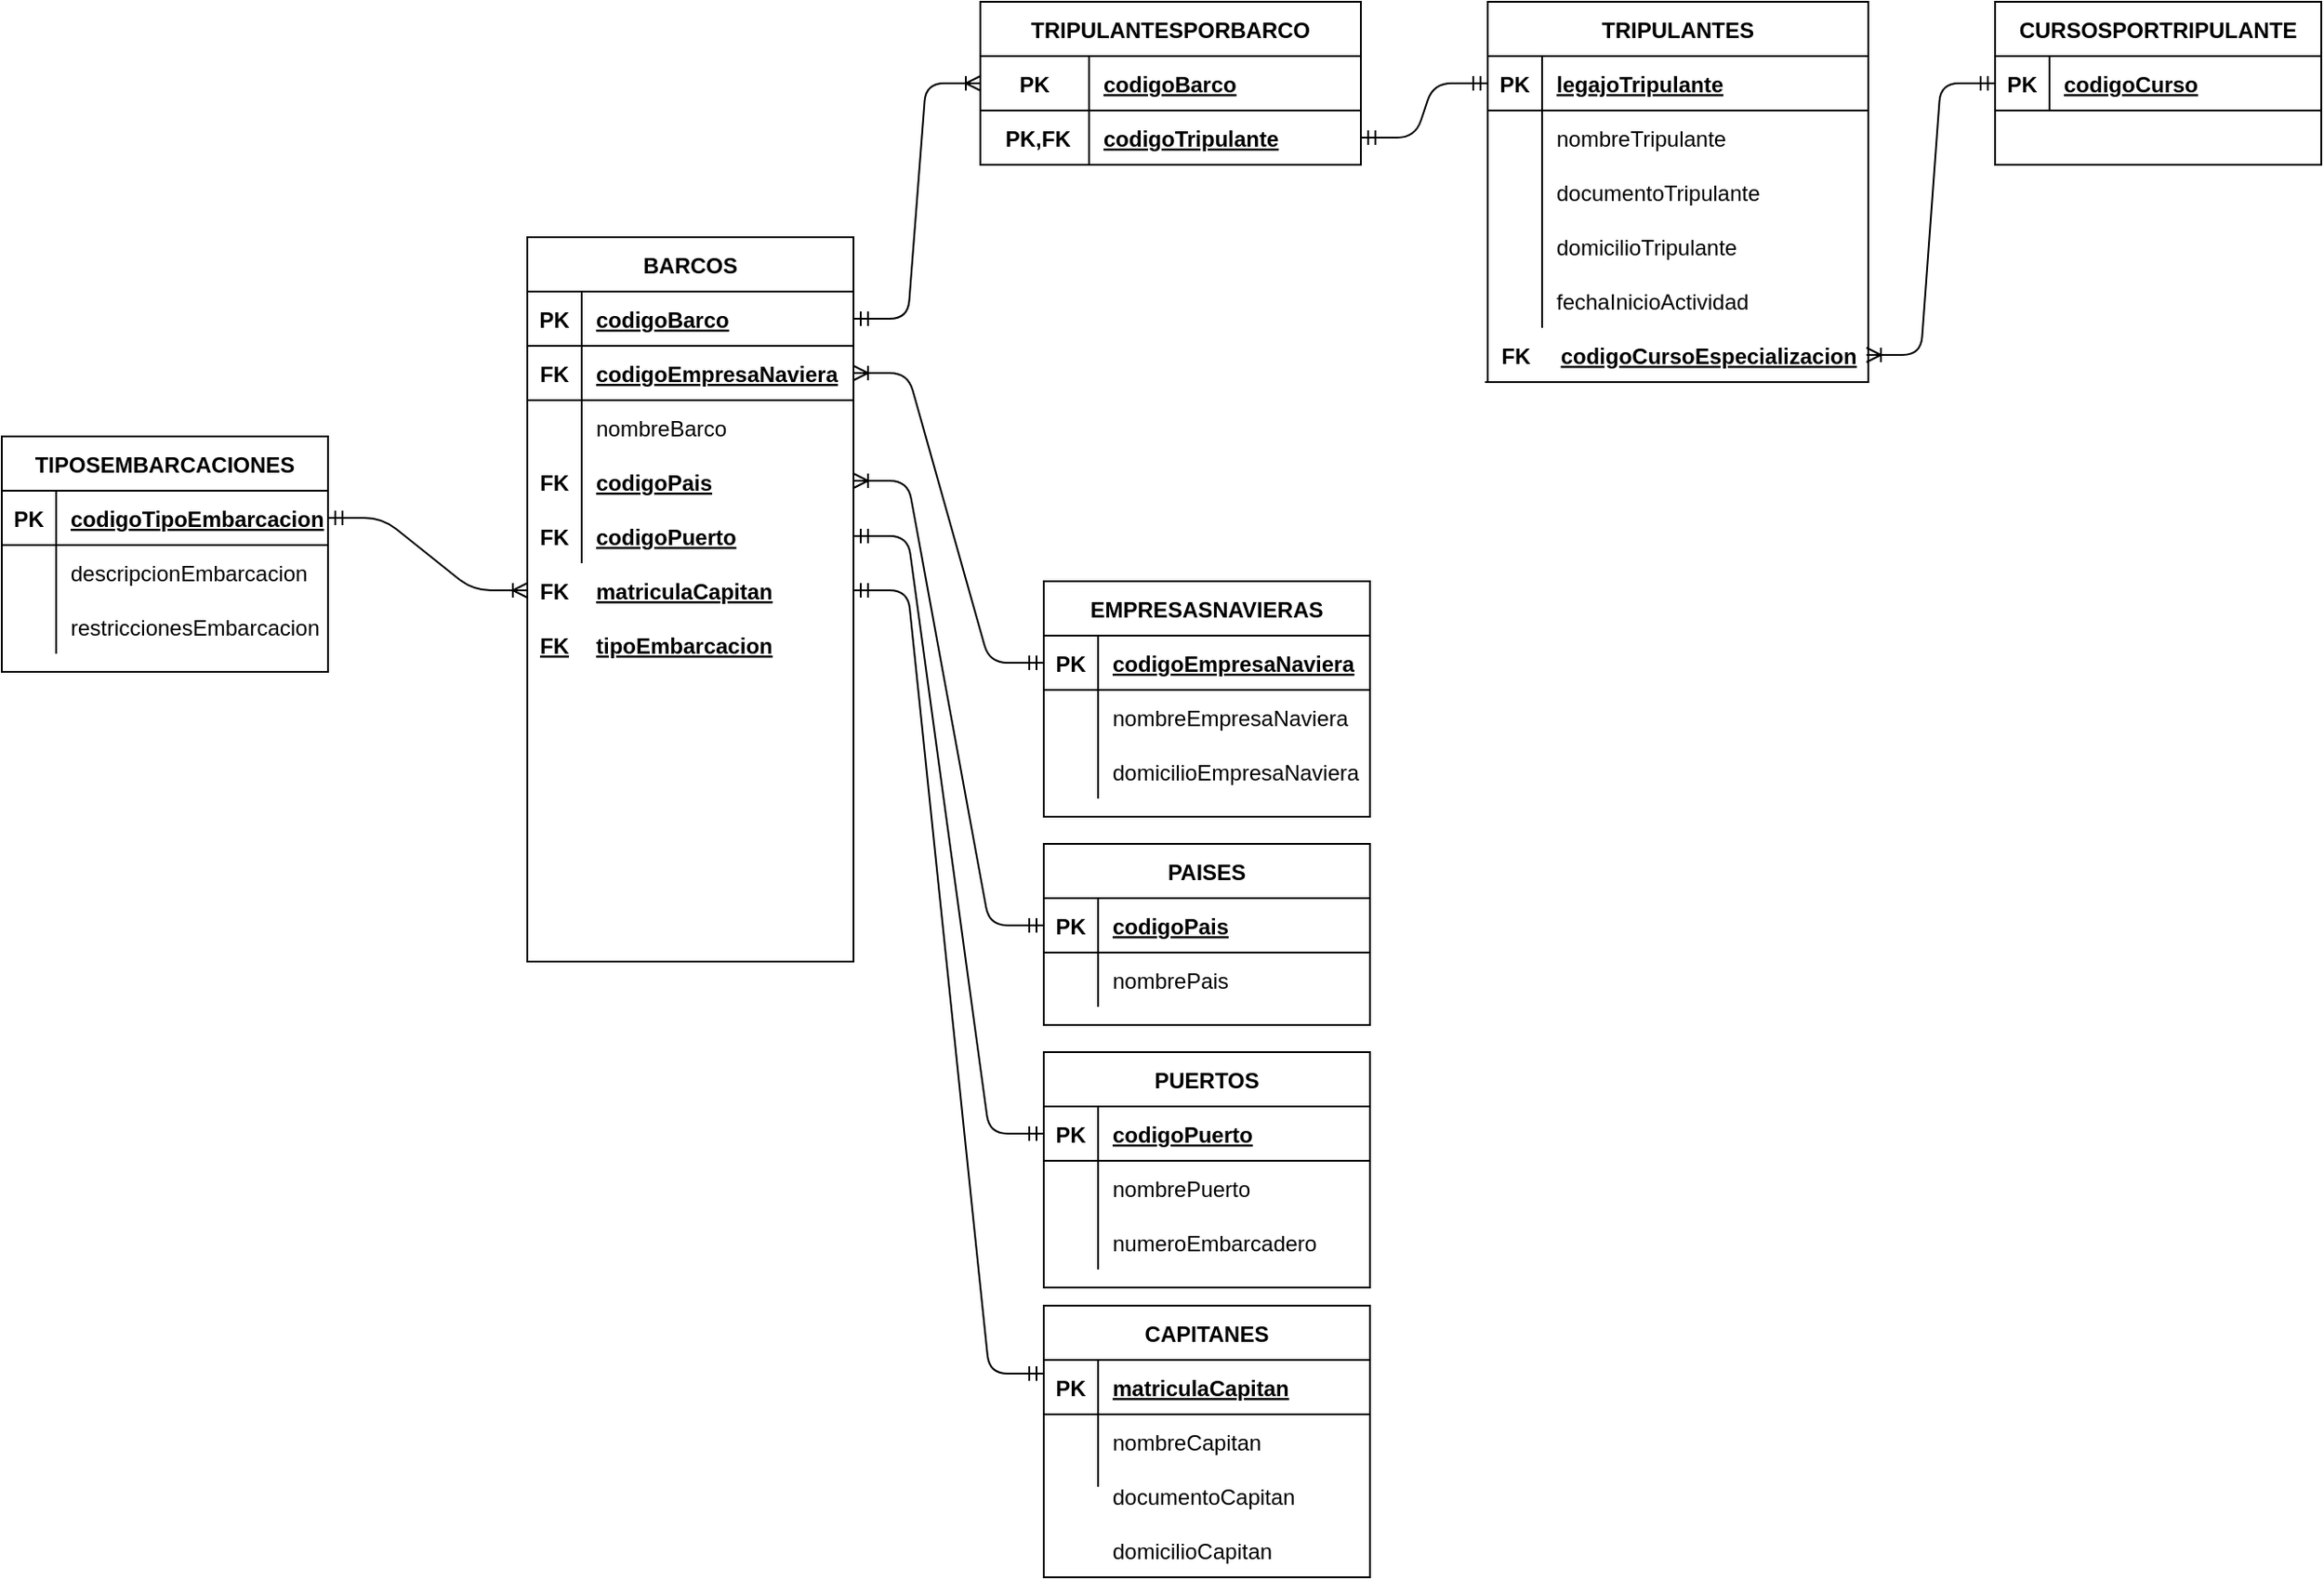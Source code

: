 <mxfile version="14.5.7" type="device"><diagram id="R2lEEEUBdFMjLlhIrx00" name="Page-1"><mxGraphModel dx="2523" dy="1926" grid="1" gridSize="10" guides="1" tooltips="1" connect="1" arrows="1" fold="1" page="1" pageScale="1" pageWidth="850" pageHeight="1100" background="none" math="0" shadow="0" extFonts="Permanent Marker^https://fonts.googleapis.com/css?family=Permanent+Marker"><root><mxCell id="0"/><mxCell id="1" parent="0"/><mxCell id="JEtqqBgF7mBh0JeTRi5p-1" value="BARCOS" style="shape=table;startSize=30;container=1;collapsible=1;childLayout=tableLayout;fixedRows=1;rowLines=0;fontStyle=1;align=center;resizeLast=1;" parent="1" vertex="1"><mxGeometry x="140" y="120" width="180" height="400" as="geometry"/></mxCell><mxCell id="JEtqqBgF7mBh0JeTRi5p-2" value="" style="shape=partialRectangle;collapsible=0;dropTarget=0;pointerEvents=0;fillColor=none;top=0;left=0;bottom=1;right=0;points=[[0,0.5],[1,0.5]];portConstraint=eastwest;" parent="JEtqqBgF7mBh0JeTRi5p-1" vertex="1"><mxGeometry y="30" width="180" height="30" as="geometry"/></mxCell><mxCell id="JEtqqBgF7mBh0JeTRi5p-3" value="PK" style="shape=partialRectangle;connectable=0;fillColor=none;top=0;left=0;bottom=0;right=0;fontStyle=1;overflow=hidden;" parent="JEtqqBgF7mBh0JeTRi5p-2" vertex="1"><mxGeometry width="30" height="30" as="geometry"/></mxCell><mxCell id="JEtqqBgF7mBh0JeTRi5p-4" value="codigoBarco" style="shape=partialRectangle;connectable=0;fillColor=none;top=0;left=0;bottom=0;right=0;align=left;spacingLeft=6;fontStyle=5;overflow=hidden;" parent="JEtqqBgF7mBh0JeTRi5p-2" vertex="1"><mxGeometry x="30" width="150" height="30" as="geometry"/></mxCell><mxCell id="JEtqqBgF7mBh0JeTRi5p-14" value="" style="shape=partialRectangle;collapsible=0;dropTarget=0;pointerEvents=0;fillColor=none;top=0;left=0;bottom=1;right=0;points=[[0,0.5],[1,0.5]];portConstraint=eastwest;" parent="JEtqqBgF7mBh0JeTRi5p-1" vertex="1"><mxGeometry y="60" width="180" height="30" as="geometry"/></mxCell><mxCell id="JEtqqBgF7mBh0JeTRi5p-15" value="FK" style="shape=partialRectangle;connectable=0;fillColor=none;top=0;left=0;bottom=0;right=0;fontStyle=1;overflow=hidden;" parent="JEtqqBgF7mBh0JeTRi5p-14" vertex="1"><mxGeometry width="30" height="30" as="geometry"/></mxCell><mxCell id="JEtqqBgF7mBh0JeTRi5p-16" value="codigoEmpresaNaviera" style="shape=partialRectangle;connectable=0;fillColor=none;top=0;left=0;bottom=0;right=0;align=left;spacingLeft=6;fontStyle=5;overflow=hidden;" parent="JEtqqBgF7mBh0JeTRi5p-14" vertex="1"><mxGeometry x="30" width="150" height="30" as="geometry"/></mxCell><mxCell id="JEtqqBgF7mBh0JeTRi5p-11" value="" style="shape=partialRectangle;collapsible=0;dropTarget=0;pointerEvents=0;fillColor=none;top=0;left=0;bottom=0;right=0;points=[[0,0.5],[1,0.5]];portConstraint=eastwest;" parent="JEtqqBgF7mBh0JeTRi5p-1" vertex="1"><mxGeometry y="90" width="180" height="30" as="geometry"/></mxCell><mxCell id="JEtqqBgF7mBh0JeTRi5p-12" value="" style="shape=partialRectangle;connectable=0;fillColor=none;top=0;left=0;bottom=0;right=0;editable=1;overflow=hidden;" parent="JEtqqBgF7mBh0JeTRi5p-11" vertex="1"><mxGeometry width="30" height="30" as="geometry"/></mxCell><mxCell id="JEtqqBgF7mBh0JeTRi5p-13" value="nombreBarco" style="shape=partialRectangle;connectable=0;fillColor=none;top=0;left=0;bottom=0;right=0;align=left;spacingLeft=6;overflow=hidden;" parent="JEtqqBgF7mBh0JeTRi5p-11" vertex="1"><mxGeometry x="30" width="150" height="30" as="geometry"/></mxCell><mxCell id="JEtqqBgF7mBh0JeTRi5p-5" value="" style="shape=partialRectangle;collapsible=0;dropTarget=0;pointerEvents=0;fillColor=none;top=0;left=0;bottom=0;right=0;points=[[0,0.5],[1,0.5]];portConstraint=eastwest;" parent="JEtqqBgF7mBh0JeTRi5p-1" vertex="1"><mxGeometry y="120" width="180" height="30" as="geometry"/></mxCell><mxCell id="JEtqqBgF7mBh0JeTRi5p-6" value="" style="shape=partialRectangle;connectable=0;fillColor=none;top=0;left=0;bottom=0;right=0;editable=1;overflow=hidden;" parent="JEtqqBgF7mBh0JeTRi5p-5" vertex="1"><mxGeometry width="30" height="30" as="geometry"/></mxCell><mxCell id="JEtqqBgF7mBh0JeTRi5p-7" value="" style="shape=partialRectangle;connectable=0;fillColor=none;top=0;left=0;bottom=0;right=0;align=left;spacingLeft=6;overflow=hidden;" parent="JEtqqBgF7mBh0JeTRi5p-5" vertex="1"><mxGeometry x="30" width="150" height="30" as="geometry"/></mxCell><mxCell id="JEtqqBgF7mBh0JeTRi5p-8" value="" style="shape=partialRectangle;collapsible=0;dropTarget=0;pointerEvents=0;fillColor=none;top=0;left=0;bottom=0;right=0;points=[[0,0.5],[1,0.5]];portConstraint=eastwest;" parent="JEtqqBgF7mBh0JeTRi5p-1" vertex="1"><mxGeometry y="150" width="180" height="30" as="geometry"/></mxCell><mxCell id="JEtqqBgF7mBh0JeTRi5p-9" value="" style="shape=partialRectangle;connectable=0;fillColor=none;top=0;left=0;bottom=0;right=0;editable=1;overflow=hidden;" parent="JEtqqBgF7mBh0JeTRi5p-8" vertex="1"><mxGeometry width="30" height="30" as="geometry"/></mxCell><mxCell id="JEtqqBgF7mBh0JeTRi5p-10" value="" style="shape=partialRectangle;connectable=0;fillColor=none;top=0;left=0;bottom=0;right=0;align=left;spacingLeft=6;overflow=hidden;" parent="JEtqqBgF7mBh0JeTRi5p-8" vertex="1"><mxGeometry x="30" width="150" height="30" as="geometry"/></mxCell><mxCell id="JEtqqBgF7mBh0JeTRi5p-40" value="" style="shape=partialRectangle;collapsible=0;dropTarget=0;pointerEvents=0;fillColor=none;top=0;left=0;bottom=0;right=0;points=[[0,0.5],[1,0.5]];portConstraint=eastwest;" parent="1" vertex="1"><mxGeometry x="140" y="240" width="180" height="30" as="geometry"/></mxCell><mxCell id="JEtqqBgF7mBh0JeTRi5p-41" value="FK" style="shape=partialRectangle;connectable=0;fillColor=none;top=0;left=0;bottom=0;right=0;editable=1;overflow=hidden;fontStyle=1" parent="JEtqqBgF7mBh0JeTRi5p-40" vertex="1"><mxGeometry width="30" height="30" as="geometry"/></mxCell><mxCell id="JEtqqBgF7mBh0JeTRi5p-42" value="codigoPais" style="shape=partialRectangle;connectable=0;fillColor=none;top=0;left=0;bottom=0;right=0;align=left;spacingLeft=6;overflow=hidden;fontStyle=5" parent="JEtqqBgF7mBh0JeTRi5p-40" vertex="1"><mxGeometry x="30" width="150" height="30" as="geometry"/></mxCell><mxCell id="JEtqqBgF7mBh0JeTRi5p-48" value="" style="shape=partialRectangle;collapsible=0;dropTarget=0;pointerEvents=0;fillColor=none;top=0;left=0;bottom=0;right=0;points=[[0,0.5],[1,0.5]];portConstraint=eastwest;fontStyle=1" parent="1" vertex="1"><mxGeometry x="140" y="270" width="180" height="30" as="geometry"/></mxCell><mxCell id="JEtqqBgF7mBh0JeTRi5p-49" value="FK" style="shape=partialRectangle;connectable=0;fillColor=none;top=0;left=0;bottom=0;right=0;editable=1;overflow=hidden;fontStyle=1" parent="JEtqqBgF7mBh0JeTRi5p-48" vertex="1"><mxGeometry width="30" height="30" as="geometry"/></mxCell><mxCell id="JEtqqBgF7mBh0JeTRi5p-50" value="codigoPuerto" style="shape=partialRectangle;connectable=0;fillColor=none;top=0;left=0;bottom=0;right=0;align=left;spacingLeft=6;overflow=hidden;fontStyle=5" parent="JEtqqBgF7mBh0JeTRi5p-48" vertex="1"><mxGeometry x="30" width="150" height="30" as="geometry"/></mxCell><mxCell id="JEtqqBgF7mBh0JeTRi5p-60" value="" style="shape=partialRectangle;collapsible=0;dropTarget=0;pointerEvents=0;fillColor=none;top=0;left=0;bottom=0;right=0;points=[[0,0.5],[1,0.5]];portConstraint=eastwest;" parent="1" vertex="1"><mxGeometry x="140" y="300" width="180" height="30" as="geometry"/></mxCell><mxCell id="JEtqqBgF7mBh0JeTRi5p-61" value="FK" style="shape=partialRectangle;connectable=0;fillColor=none;top=0;left=0;bottom=0;right=0;editable=1;overflow=hidden;fontStyle=1" parent="JEtqqBgF7mBh0JeTRi5p-60" vertex="1"><mxGeometry width="30" height="30" as="geometry"/></mxCell><mxCell id="JEtqqBgF7mBh0JeTRi5p-62" value="matriculaCapitan" style="shape=partialRectangle;connectable=0;fillColor=none;top=0;left=0;bottom=0;right=0;align=left;spacingLeft=6;overflow=hidden;fontStyle=5" parent="JEtqqBgF7mBh0JeTRi5p-60" vertex="1"><mxGeometry x="30" width="150" height="30" as="geometry"/></mxCell><mxCell id="JEtqqBgF7mBh0JeTRi5p-63" value="" style="shape=partialRectangle;collapsible=0;dropTarget=0;pointerEvents=0;fillColor=none;top=0;left=0;bottom=0;right=0;points=[[0,0.5],[1,0.5]];portConstraint=eastwest;" parent="1" vertex="1"><mxGeometry x="425" y="770" width="180" height="30" as="geometry"/></mxCell><mxCell id="JEtqqBgF7mBh0JeTRi5p-64" value="" style="shape=partialRectangle;connectable=0;fillColor=none;top=0;left=0;bottom=0;right=0;editable=1;overflow=hidden;" parent="JEtqqBgF7mBh0JeTRi5p-63" vertex="1"><mxGeometry width="30" height="30" as="geometry"/></mxCell><mxCell id="JEtqqBgF7mBh0JeTRi5p-65" value="nombreCapitan" style="shape=partialRectangle;connectable=0;fillColor=none;top=0;left=0;bottom=0;right=0;align=left;spacingLeft=6;overflow=hidden;" parent="JEtqqBgF7mBh0JeTRi5p-63" vertex="1"><mxGeometry x="30" width="150" height="30" as="geometry"/></mxCell><mxCell id="JEtqqBgF7mBh0JeTRi5p-66" value="" style="shape=partialRectangle;collapsible=0;dropTarget=0;pointerEvents=0;fillColor=none;top=0;left=0;bottom=0;right=0;points=[[0,0.5],[1,0.5]];portConstraint=eastwest;" parent="1" vertex="1"><mxGeometry x="425" y="800" width="180" height="30" as="geometry"/></mxCell><mxCell id="JEtqqBgF7mBh0JeTRi5p-67" value="" style="shape=partialRectangle;connectable=0;fillColor=none;top=0;left=0;bottom=0;right=0;editable=1;overflow=hidden;" parent="JEtqqBgF7mBh0JeTRi5p-66" vertex="1"><mxGeometry width="30" height="30" as="geometry"/></mxCell><mxCell id="JEtqqBgF7mBh0JeTRi5p-68" value="documentoCapitan" style="shape=partialRectangle;connectable=0;fillColor=none;top=0;left=0;bottom=0;right=0;align=left;spacingLeft=6;overflow=hidden;" parent="JEtqqBgF7mBh0JeTRi5p-66" vertex="1"><mxGeometry x="30" width="150" height="30" as="geometry"/></mxCell><mxCell id="JEtqqBgF7mBh0JeTRi5p-69" value="" style="shape=partialRectangle;collapsible=0;dropTarget=0;pointerEvents=0;fillColor=none;top=0;left=0;bottom=0;right=0;points=[[0,0.5],[1,0.5]];portConstraint=eastwest;" parent="1" vertex="1"><mxGeometry x="425" y="830" width="180" height="30" as="geometry"/></mxCell><mxCell id="JEtqqBgF7mBh0JeTRi5p-70" value="" style="shape=partialRectangle;connectable=0;fillColor=none;top=0;left=0;bottom=0;right=0;editable=1;overflow=hidden;" parent="JEtqqBgF7mBh0JeTRi5p-69" vertex="1"><mxGeometry width="30" height="30" as="geometry"/></mxCell><mxCell id="JEtqqBgF7mBh0JeTRi5p-71" value="domicilioCapitan" style="shape=partialRectangle;connectable=0;fillColor=none;top=0;left=0;bottom=0;right=0;align=left;spacingLeft=6;overflow=hidden;" parent="JEtqqBgF7mBh0JeTRi5p-69" vertex="1"><mxGeometry x="30" width="150" height="30" as="geometry"/></mxCell><mxCell id="JEtqqBgF7mBh0JeTRi5p-72" value="EMPRESASNAVIERAS" style="shape=table;startSize=30;container=1;collapsible=1;childLayout=tableLayout;fixedRows=1;rowLines=0;fontStyle=1;align=center;resizeLast=1;" parent="1" vertex="1"><mxGeometry x="425" y="310" width="180" height="130" as="geometry"/></mxCell><mxCell id="JEtqqBgF7mBh0JeTRi5p-73" value="" style="shape=partialRectangle;collapsible=0;dropTarget=0;pointerEvents=0;fillColor=none;top=0;left=0;bottom=1;right=0;points=[[0,0.5],[1,0.5]];portConstraint=eastwest;" parent="JEtqqBgF7mBh0JeTRi5p-72" vertex="1"><mxGeometry y="30" width="180" height="30" as="geometry"/></mxCell><mxCell id="JEtqqBgF7mBh0JeTRi5p-74" value="PK" style="shape=partialRectangle;connectable=0;fillColor=none;top=0;left=0;bottom=0;right=0;fontStyle=1;overflow=hidden;" parent="JEtqqBgF7mBh0JeTRi5p-73" vertex="1"><mxGeometry width="30" height="30" as="geometry"/></mxCell><mxCell id="JEtqqBgF7mBh0JeTRi5p-75" value="codigoEmpresaNaviera" style="shape=partialRectangle;connectable=0;fillColor=none;top=0;left=0;bottom=0;right=0;align=left;spacingLeft=6;fontStyle=5;overflow=hidden;" parent="JEtqqBgF7mBh0JeTRi5p-73" vertex="1"><mxGeometry x="30" width="150" height="30" as="geometry"/></mxCell><mxCell id="JEtqqBgF7mBh0JeTRi5p-76" value="" style="shape=partialRectangle;collapsible=0;dropTarget=0;pointerEvents=0;fillColor=none;top=0;left=0;bottom=0;right=0;points=[[0,0.5],[1,0.5]];portConstraint=eastwest;" parent="JEtqqBgF7mBh0JeTRi5p-72" vertex="1"><mxGeometry y="60" width="180" height="30" as="geometry"/></mxCell><mxCell id="JEtqqBgF7mBh0JeTRi5p-77" value="" style="shape=partialRectangle;connectable=0;fillColor=none;top=0;left=0;bottom=0;right=0;editable=1;overflow=hidden;" parent="JEtqqBgF7mBh0JeTRi5p-76" vertex="1"><mxGeometry width="30" height="30" as="geometry"/></mxCell><mxCell id="JEtqqBgF7mBh0JeTRi5p-78" value="nombreEmpresaNaviera" style="shape=partialRectangle;connectable=0;fillColor=none;top=0;left=0;bottom=0;right=0;align=left;spacingLeft=6;overflow=hidden;" parent="JEtqqBgF7mBh0JeTRi5p-76" vertex="1"><mxGeometry x="30" width="150" height="30" as="geometry"/></mxCell><mxCell id="JEtqqBgF7mBh0JeTRi5p-79" value="" style="shape=partialRectangle;collapsible=0;dropTarget=0;pointerEvents=0;fillColor=none;top=0;left=0;bottom=0;right=0;points=[[0,0.5],[1,0.5]];portConstraint=eastwest;" parent="JEtqqBgF7mBh0JeTRi5p-72" vertex="1"><mxGeometry y="90" width="180" height="30" as="geometry"/></mxCell><mxCell id="JEtqqBgF7mBh0JeTRi5p-80" value="" style="shape=partialRectangle;connectable=0;fillColor=none;top=0;left=0;bottom=0;right=0;editable=1;overflow=hidden;" parent="JEtqqBgF7mBh0JeTRi5p-79" vertex="1"><mxGeometry width="30" height="30" as="geometry"/></mxCell><mxCell id="JEtqqBgF7mBh0JeTRi5p-81" value="domicilioEmpresaNaviera" style="shape=partialRectangle;connectable=0;fillColor=none;top=0;left=0;bottom=0;right=0;align=left;spacingLeft=6;overflow=hidden;" parent="JEtqqBgF7mBh0JeTRi5p-79" vertex="1"><mxGeometry x="30" width="150" height="30" as="geometry"/></mxCell><mxCell id="JEtqqBgF7mBh0JeTRi5p-86" value="" style="edgeStyle=entityRelationEdgeStyle;fontSize=12;html=1;endArrow=ERmandOne;startArrow=ERoneToMany;entryX=0;entryY=0.5;entryDx=0;entryDy=0;startFill=0;" parent="1" source="JEtqqBgF7mBh0JeTRi5p-14" target="JEtqqBgF7mBh0JeTRi5p-73" edge="1"><mxGeometry width="100" height="100" relative="1" as="geometry"><mxPoint x="530" y="480" as="sourcePoint"/><mxPoint x="630" y="380" as="targetPoint"/></mxGeometry></mxCell><mxCell id="JEtqqBgF7mBh0JeTRi5p-100" value="PAISES" style="shape=table;startSize=30;container=1;collapsible=1;childLayout=tableLayout;fixedRows=1;rowLines=0;fontStyle=1;align=center;resizeLast=1;" parent="1" vertex="1"><mxGeometry x="425" y="455" width="180" height="100" as="geometry"/></mxCell><mxCell id="JEtqqBgF7mBh0JeTRi5p-101" value="" style="shape=partialRectangle;collapsible=0;dropTarget=0;pointerEvents=0;fillColor=none;top=0;left=0;bottom=1;right=0;points=[[0,0.5],[1,0.5]];portConstraint=eastwest;" parent="JEtqqBgF7mBh0JeTRi5p-100" vertex="1"><mxGeometry y="30" width="180" height="30" as="geometry"/></mxCell><mxCell id="JEtqqBgF7mBh0JeTRi5p-102" value="PK" style="shape=partialRectangle;connectable=0;fillColor=none;top=0;left=0;bottom=0;right=0;fontStyle=1;overflow=hidden;" parent="JEtqqBgF7mBh0JeTRi5p-101" vertex="1"><mxGeometry width="30" height="30" as="geometry"/></mxCell><mxCell id="JEtqqBgF7mBh0JeTRi5p-103" value="codigoPais" style="shape=partialRectangle;connectable=0;fillColor=none;top=0;left=0;bottom=0;right=0;align=left;spacingLeft=6;fontStyle=5;overflow=hidden;" parent="JEtqqBgF7mBh0JeTRi5p-101" vertex="1"><mxGeometry x="30" width="150" height="30" as="geometry"/></mxCell><mxCell id="JEtqqBgF7mBh0JeTRi5p-104" value="" style="shape=partialRectangle;collapsible=0;dropTarget=0;pointerEvents=0;fillColor=none;top=0;left=0;bottom=0;right=0;points=[[0,0.5],[1,0.5]];portConstraint=eastwest;" parent="JEtqqBgF7mBh0JeTRi5p-100" vertex="1"><mxGeometry y="60" width="180" height="30" as="geometry"/></mxCell><mxCell id="JEtqqBgF7mBh0JeTRi5p-105" value="" style="shape=partialRectangle;connectable=0;fillColor=none;top=0;left=0;bottom=0;right=0;editable=1;overflow=hidden;" parent="JEtqqBgF7mBh0JeTRi5p-104" vertex="1"><mxGeometry width="30" height="30" as="geometry"/></mxCell><mxCell id="JEtqqBgF7mBh0JeTRi5p-106" value="nombrePais" style="shape=partialRectangle;connectable=0;fillColor=none;top=0;left=0;bottom=0;right=0;align=left;spacingLeft=6;overflow=hidden;" parent="JEtqqBgF7mBh0JeTRi5p-104" vertex="1"><mxGeometry x="30" width="150" height="30" as="geometry"/></mxCell><mxCell id="JEtqqBgF7mBh0JeTRi5p-113" value="" style="edgeStyle=entityRelationEdgeStyle;fontSize=12;html=1;endArrow=ERmandOne;startArrow=ERoneToMany;entryX=0;entryY=0.5;entryDx=0;entryDy=0;startFill=0;" parent="1" target="JEtqqBgF7mBh0JeTRi5p-101" edge="1"><mxGeometry width="100" height="100" relative="1" as="geometry"><mxPoint x="320" y="254.5" as="sourcePoint"/><mxPoint x="390" y="254.5" as="targetPoint"/></mxGeometry></mxCell><mxCell id="JEtqqBgF7mBh0JeTRi5p-114" value="PUERTOS" style="shape=table;startSize=30;container=1;collapsible=1;childLayout=tableLayout;fixedRows=1;rowLines=0;fontStyle=1;align=center;resizeLast=1;" parent="1" vertex="1"><mxGeometry x="425" y="570" width="180" height="130" as="geometry"/></mxCell><mxCell id="JEtqqBgF7mBh0JeTRi5p-115" value="" style="shape=partialRectangle;collapsible=0;dropTarget=0;pointerEvents=0;fillColor=none;top=0;left=0;bottom=1;right=0;points=[[0,0.5],[1,0.5]];portConstraint=eastwest;" parent="JEtqqBgF7mBh0JeTRi5p-114" vertex="1"><mxGeometry y="30" width="180" height="30" as="geometry"/></mxCell><mxCell id="JEtqqBgF7mBh0JeTRi5p-116" value="PK" style="shape=partialRectangle;connectable=0;fillColor=none;top=0;left=0;bottom=0;right=0;fontStyle=1;overflow=hidden;" parent="JEtqqBgF7mBh0JeTRi5p-115" vertex="1"><mxGeometry width="30" height="30" as="geometry"/></mxCell><mxCell id="JEtqqBgF7mBh0JeTRi5p-117" value="codigoPuerto" style="shape=partialRectangle;connectable=0;fillColor=none;top=0;left=0;bottom=0;right=0;align=left;spacingLeft=6;fontStyle=5;overflow=hidden;" parent="JEtqqBgF7mBh0JeTRi5p-115" vertex="1"><mxGeometry x="30" width="150" height="30" as="geometry"/></mxCell><mxCell id="JEtqqBgF7mBh0JeTRi5p-118" value="" style="shape=partialRectangle;collapsible=0;dropTarget=0;pointerEvents=0;fillColor=none;top=0;left=0;bottom=0;right=0;points=[[0,0.5],[1,0.5]];portConstraint=eastwest;" parent="JEtqqBgF7mBh0JeTRi5p-114" vertex="1"><mxGeometry y="60" width="180" height="30" as="geometry"/></mxCell><mxCell id="JEtqqBgF7mBh0JeTRi5p-119" value="" style="shape=partialRectangle;connectable=0;fillColor=none;top=0;left=0;bottom=0;right=0;editable=1;overflow=hidden;" parent="JEtqqBgF7mBh0JeTRi5p-118" vertex="1"><mxGeometry width="30" height="30" as="geometry"/></mxCell><mxCell id="JEtqqBgF7mBh0JeTRi5p-120" value="nombrePuerto" style="shape=partialRectangle;connectable=0;fillColor=none;top=0;left=0;bottom=0;right=0;align=left;spacingLeft=6;overflow=hidden;" parent="JEtqqBgF7mBh0JeTRi5p-118" vertex="1"><mxGeometry x="30" width="150" height="30" as="geometry"/></mxCell><mxCell id="JEtqqBgF7mBh0JeTRi5p-230" value="" style="shape=partialRectangle;collapsible=0;dropTarget=0;pointerEvents=0;fillColor=none;top=0;left=0;bottom=0;right=0;points=[[0,0.5],[1,0.5]];portConstraint=eastwest;" parent="JEtqqBgF7mBh0JeTRi5p-114" vertex="1"><mxGeometry y="90" width="180" height="30" as="geometry"/></mxCell><mxCell id="JEtqqBgF7mBh0JeTRi5p-231" value="" style="shape=partialRectangle;connectable=0;fillColor=none;top=0;left=0;bottom=0;right=0;editable=1;overflow=hidden;" parent="JEtqqBgF7mBh0JeTRi5p-230" vertex="1"><mxGeometry width="30" height="30" as="geometry"/></mxCell><mxCell id="JEtqqBgF7mBh0JeTRi5p-232" value="numeroEmbarcadero" style="shape=partialRectangle;connectable=0;fillColor=none;top=0;left=0;bottom=0;right=0;align=left;spacingLeft=6;overflow=hidden;" parent="JEtqqBgF7mBh0JeTRi5p-230" vertex="1"><mxGeometry x="30" width="150" height="30" as="geometry"/></mxCell><mxCell id="JEtqqBgF7mBh0JeTRi5p-128" value="" style="edgeStyle=entityRelationEdgeStyle;fontSize=12;html=1;endArrow=ERmandOne;startArrow=ERmandOne;entryX=0;entryY=0.5;entryDx=0;entryDy=0;exitX=1;exitY=0.5;exitDx=0;exitDy=0;" parent="1" source="JEtqqBgF7mBh0JeTRi5p-48" target="JEtqqBgF7mBh0JeTRi5p-115" edge="1"><mxGeometry width="100" height="100" relative="1" as="geometry"><mxPoint x="330" y="264.5" as="sourcePoint"/><mxPoint x="400" y="345" as="targetPoint"/></mxGeometry></mxCell><mxCell id="JEtqqBgF7mBh0JeTRi5p-129" value="CAPITANES" style="shape=table;startSize=30;container=1;collapsible=1;childLayout=tableLayout;fixedRows=1;rowLines=0;fontStyle=1;align=center;resizeLast=1;" parent="1" vertex="1"><mxGeometry x="425" y="710" width="180" height="150" as="geometry"/></mxCell><mxCell id="JEtqqBgF7mBh0JeTRi5p-130" value="" style="shape=partialRectangle;collapsible=0;dropTarget=0;pointerEvents=0;fillColor=none;top=0;left=0;bottom=1;right=0;points=[[0,0.5],[1,0.5]];portConstraint=eastwest;" parent="JEtqqBgF7mBh0JeTRi5p-129" vertex="1"><mxGeometry y="30" width="180" height="30" as="geometry"/></mxCell><mxCell id="JEtqqBgF7mBh0JeTRi5p-131" value="PK" style="shape=partialRectangle;connectable=0;fillColor=none;top=0;left=0;bottom=0;right=0;fontStyle=1;overflow=hidden;" parent="JEtqqBgF7mBh0JeTRi5p-130" vertex="1"><mxGeometry width="30" height="30" as="geometry"/></mxCell><mxCell id="JEtqqBgF7mBh0JeTRi5p-132" value="matriculaCapitan" style="shape=partialRectangle;connectable=0;fillColor=none;top=0;left=0;bottom=0;right=0;align=left;spacingLeft=6;fontStyle=5;overflow=hidden;" parent="JEtqqBgF7mBh0JeTRi5p-130" vertex="1"><mxGeometry x="30" width="150" height="30" as="geometry"/></mxCell><mxCell id="JEtqqBgF7mBh0JeTRi5p-133" value="" style="shape=partialRectangle;collapsible=0;dropTarget=0;pointerEvents=0;fillColor=none;top=0;left=0;bottom=0;right=0;points=[[0,0.5],[1,0.5]];portConstraint=eastwest;" parent="JEtqqBgF7mBh0JeTRi5p-129" vertex="1"><mxGeometry y="60" width="180" height="40" as="geometry"/></mxCell><mxCell id="JEtqqBgF7mBh0JeTRi5p-134" value="" style="shape=partialRectangle;connectable=0;fillColor=none;top=0;left=0;bottom=0;right=0;editable=1;overflow=hidden;" parent="JEtqqBgF7mBh0JeTRi5p-133" vertex="1"><mxGeometry width="30" height="40" as="geometry"/></mxCell><mxCell id="JEtqqBgF7mBh0JeTRi5p-135" value="" style="shape=partialRectangle;connectable=0;fillColor=none;top=0;left=0;bottom=0;right=0;align=left;spacingLeft=6;overflow=hidden;" parent="JEtqqBgF7mBh0JeTRi5p-133" vertex="1"><mxGeometry x="30" width="150" height="40" as="geometry"/></mxCell><mxCell id="JEtqqBgF7mBh0JeTRi5p-136" value="" style="edgeStyle=entityRelationEdgeStyle;fontSize=12;html=1;endArrow=ERmandOne;startArrow=ERmandOne;entryX=0;entryY=0.25;entryDx=0;entryDy=0;exitX=1;exitY=0.5;exitDx=0;exitDy=0;" parent="1" source="JEtqqBgF7mBh0JeTRi5p-60" target="JEtqqBgF7mBh0JeTRi5p-129" edge="1"><mxGeometry width="100" height="100" relative="1" as="geometry"><mxPoint x="330" y="295" as="sourcePoint"/><mxPoint x="400" y="455" as="targetPoint"/></mxGeometry></mxCell><mxCell id="JEtqqBgF7mBh0JeTRi5p-138" value="TRIPULANTESPORBARCO" style="shape=table;startSize=30;container=1;collapsible=1;childLayout=tableLayout;fixedRows=1;rowLines=0;fontStyle=1;align=center;resizeLast=1;" parent="1" vertex="1"><mxGeometry x="390" y="-10" width="210" height="90" as="geometry"/></mxCell><mxCell id="JEtqqBgF7mBh0JeTRi5p-139" value="" style="shape=partialRectangle;collapsible=0;dropTarget=0;pointerEvents=0;fillColor=none;top=0;left=0;bottom=1;right=0;points=[[0,0.5],[1,0.5]];portConstraint=eastwest;" parent="JEtqqBgF7mBh0JeTRi5p-138" vertex="1"><mxGeometry y="30" width="210" height="30" as="geometry"/></mxCell><mxCell id="JEtqqBgF7mBh0JeTRi5p-140" value="PK" style="shape=partialRectangle;connectable=0;fillColor=none;top=0;left=0;bottom=0;right=0;fontStyle=1;overflow=hidden;" parent="JEtqqBgF7mBh0JeTRi5p-139" vertex="1"><mxGeometry width="60" height="30" as="geometry"/></mxCell><mxCell id="JEtqqBgF7mBh0JeTRi5p-141" value="codigoBarco" style="shape=partialRectangle;connectable=0;fillColor=none;top=0;left=0;bottom=0;right=0;align=left;spacingLeft=6;fontStyle=5;overflow=hidden;" parent="JEtqqBgF7mBh0JeTRi5p-139" vertex="1"><mxGeometry x="60" width="150" height="30" as="geometry"/></mxCell><mxCell id="JEtqqBgF7mBh0JeTRi5p-142" value="" style="shape=partialRectangle;collapsible=0;dropTarget=0;pointerEvents=0;fillColor=none;top=0;left=0;bottom=0;right=0;points=[[0,0.5],[1,0.5]];portConstraint=eastwest;" parent="JEtqqBgF7mBh0JeTRi5p-138" vertex="1"><mxGeometry y="60" width="210" height="30" as="geometry"/></mxCell><mxCell id="JEtqqBgF7mBh0JeTRi5p-143" value="" style="shape=partialRectangle;connectable=0;fillColor=none;top=0;left=0;bottom=0;right=0;editable=1;overflow=hidden;" parent="JEtqqBgF7mBh0JeTRi5p-142" vertex="1"><mxGeometry width="60" height="30" as="geometry"/></mxCell><mxCell id="JEtqqBgF7mBh0JeTRi5p-144" value="" style="shape=partialRectangle;connectable=0;fillColor=none;top=0;left=0;bottom=0;right=0;align=left;spacingLeft=6;overflow=hidden;" parent="JEtqqBgF7mBh0JeTRi5p-142" vertex="1"><mxGeometry x="60" width="150" height="30" as="geometry"/></mxCell><mxCell id="JEtqqBgF7mBh0JeTRi5p-151" value="" style="edgeStyle=entityRelationEdgeStyle;fontSize=12;html=1;endArrow=ERoneToMany;exitX=1;exitY=0.5;exitDx=0;exitDy=0;entryX=0;entryY=0.5;entryDx=0;entryDy=0;startArrow=ERmandOne;startFill=0;" parent="1" source="JEtqqBgF7mBh0JeTRi5p-2" target="JEtqqBgF7mBh0JeTRi5p-139" edge="1"><mxGeometry width="100" height="100" relative="1" as="geometry"><mxPoint x="10" y="650" as="sourcePoint"/><mxPoint x="110" y="550" as="targetPoint"/></mxGeometry></mxCell><mxCell id="JEtqqBgF7mBh0JeTRi5p-152" value="" style="shape=partialRectangle;collapsible=0;dropTarget=0;pointerEvents=0;fillColor=none;top=0;left=0;bottom=1;right=0;points=[[0,0.5],[1,0.5]];portConstraint=eastwest;" parent="1" vertex="1"><mxGeometry x="405" y="50" width="135" height="30" as="geometry"/></mxCell><mxCell id="JEtqqBgF7mBh0JeTRi5p-153" value="PK,FK" style="shape=partialRectangle;connectable=0;fillColor=none;top=0;left=0;bottom=0;right=0;fontStyle=1;overflow=hidden;" parent="JEtqqBgF7mBh0JeTRi5p-152" vertex="1"><mxGeometry x="-5" width="43.75" height="30" as="geometry"/></mxCell><mxCell id="JEtqqBgF7mBh0JeTRi5p-154" value="codigoTripulante" style="shape=partialRectangle;connectable=0;fillColor=none;top=0;left=0;bottom=0;right=0;align=left;spacingLeft=6;fontStyle=5;overflow=hidden;" parent="JEtqqBgF7mBh0JeTRi5p-152" vertex="1"><mxGeometry x="45" width="112.5" height="30" as="geometry"/></mxCell><mxCell id="JEtqqBgF7mBh0JeTRi5p-155" value="TRIPULANTES" style="shape=table;startSize=30;container=1;collapsible=1;childLayout=tableLayout;fixedRows=1;rowLines=0;fontStyle=1;align=center;resizeLast=1;" parent="1" vertex="1"><mxGeometry x="670" y="-10" width="210" height="210" as="geometry"/></mxCell><mxCell id="JEtqqBgF7mBh0JeTRi5p-156" value="" style="shape=partialRectangle;collapsible=0;dropTarget=0;pointerEvents=0;fillColor=none;top=0;left=0;bottom=1;right=0;points=[[0,0.5],[1,0.5]];portConstraint=eastwest;" parent="JEtqqBgF7mBh0JeTRi5p-155" vertex="1"><mxGeometry y="30" width="210" height="30" as="geometry"/></mxCell><mxCell id="JEtqqBgF7mBh0JeTRi5p-157" value="PK" style="shape=partialRectangle;connectable=0;fillColor=none;top=0;left=0;bottom=0;right=0;fontStyle=1;overflow=hidden;" parent="JEtqqBgF7mBh0JeTRi5p-156" vertex="1"><mxGeometry width="30" height="30" as="geometry"/></mxCell><mxCell id="JEtqqBgF7mBh0JeTRi5p-158" value="legajoTripulante" style="shape=partialRectangle;connectable=0;fillColor=none;top=0;left=0;bottom=0;right=0;align=left;spacingLeft=6;fontStyle=5;overflow=hidden;" parent="JEtqqBgF7mBh0JeTRi5p-156" vertex="1"><mxGeometry x="30" width="180" height="30" as="geometry"/></mxCell><mxCell id="JEtqqBgF7mBh0JeTRi5p-159" value="" style="shape=partialRectangle;collapsible=0;dropTarget=0;pointerEvents=0;fillColor=none;top=0;left=0;bottom=0;right=0;points=[[0,0.5],[1,0.5]];portConstraint=eastwest;" parent="JEtqqBgF7mBh0JeTRi5p-155" vertex="1"><mxGeometry y="60" width="210" height="30" as="geometry"/></mxCell><mxCell id="JEtqqBgF7mBh0JeTRi5p-160" value="" style="shape=partialRectangle;connectable=0;fillColor=none;top=0;left=0;bottom=0;right=0;editable=1;overflow=hidden;" parent="JEtqqBgF7mBh0JeTRi5p-159" vertex="1"><mxGeometry width="30" height="30" as="geometry"/></mxCell><mxCell id="JEtqqBgF7mBh0JeTRi5p-161" value="nombreTripulante" style="shape=partialRectangle;connectable=0;fillColor=none;top=0;left=0;bottom=0;right=0;align=left;spacingLeft=6;overflow=hidden;" parent="JEtqqBgF7mBh0JeTRi5p-159" vertex="1"><mxGeometry x="30" width="180" height="30" as="geometry"/></mxCell><mxCell id="JEtqqBgF7mBh0JeTRi5p-162" value="" style="shape=partialRectangle;collapsible=0;dropTarget=0;pointerEvents=0;fillColor=none;top=0;left=0;bottom=0;right=0;points=[[0,0.5],[1,0.5]];portConstraint=eastwest;" parent="JEtqqBgF7mBh0JeTRi5p-155" vertex="1"><mxGeometry y="90" width="210" height="30" as="geometry"/></mxCell><mxCell id="JEtqqBgF7mBh0JeTRi5p-163" value="" style="shape=partialRectangle;connectable=0;fillColor=none;top=0;left=0;bottom=0;right=0;editable=1;overflow=hidden;" parent="JEtqqBgF7mBh0JeTRi5p-162" vertex="1"><mxGeometry width="30" height="30" as="geometry"/></mxCell><mxCell id="JEtqqBgF7mBh0JeTRi5p-164" value="documentoTripulante" style="shape=partialRectangle;connectable=0;fillColor=none;top=0;left=0;bottom=0;right=0;align=left;spacingLeft=6;overflow=hidden;" parent="JEtqqBgF7mBh0JeTRi5p-162" vertex="1"><mxGeometry x="30" width="180" height="30" as="geometry"/></mxCell><mxCell id="JEtqqBgF7mBh0JeTRi5p-165" value="" style="shape=partialRectangle;collapsible=0;dropTarget=0;pointerEvents=0;fillColor=none;top=0;left=0;bottom=0;right=0;points=[[0,0.5],[1,0.5]];portConstraint=eastwest;" parent="JEtqqBgF7mBh0JeTRi5p-155" vertex="1"><mxGeometry y="120" width="210" height="30" as="geometry"/></mxCell><mxCell id="JEtqqBgF7mBh0JeTRi5p-166" value="" style="shape=partialRectangle;connectable=0;fillColor=none;top=0;left=0;bottom=0;right=0;editable=1;overflow=hidden;" parent="JEtqqBgF7mBh0JeTRi5p-165" vertex="1"><mxGeometry width="30" height="30" as="geometry"/></mxCell><mxCell id="JEtqqBgF7mBh0JeTRi5p-167" value="domicilioTripulante" style="shape=partialRectangle;connectable=0;fillColor=none;top=0;left=0;bottom=0;right=0;align=left;spacingLeft=6;overflow=hidden;" parent="JEtqqBgF7mBh0JeTRi5p-165" vertex="1"><mxGeometry x="30" width="180" height="30" as="geometry"/></mxCell><mxCell id="JEtqqBgF7mBh0JeTRi5p-172" value="" style="shape=partialRectangle;collapsible=0;dropTarget=0;pointerEvents=0;fillColor=none;top=0;left=0;bottom=0;right=0;points=[[0,0.5],[1,0.5]];portConstraint=eastwest;" parent="JEtqqBgF7mBh0JeTRi5p-155" vertex="1"><mxGeometry y="150" width="210" height="30" as="geometry"/></mxCell><mxCell id="JEtqqBgF7mBh0JeTRi5p-173" value="" style="shape=partialRectangle;connectable=0;fillColor=none;top=0;left=0;bottom=0;right=0;editable=1;overflow=hidden;" parent="JEtqqBgF7mBh0JeTRi5p-172" vertex="1"><mxGeometry width="30" height="30" as="geometry"/></mxCell><mxCell id="JEtqqBgF7mBh0JeTRi5p-174" value="fechaInicioActividad" style="shape=partialRectangle;connectable=0;fillColor=none;top=0;left=0;bottom=0;right=0;align=left;spacingLeft=6;overflow=hidden;" parent="JEtqqBgF7mBh0JeTRi5p-172" vertex="1"><mxGeometry x="30" width="180" height="30" as="geometry"/></mxCell><mxCell id="JEtqqBgF7mBh0JeTRi5p-169" value="" style="edgeStyle=entityRelationEdgeStyle;fontSize=12;html=1;endArrow=ERmandOne;startArrow=ERmandOne;entryX=0;entryY=0.5;entryDx=0;entryDy=0;exitX=1;exitY=0.5;exitDx=0;exitDy=0;" parent="1" source="JEtqqBgF7mBh0JeTRi5p-142" target="JEtqqBgF7mBh0JeTRi5p-156" edge="1"><mxGeometry width="100" height="100" relative="1" as="geometry"><mxPoint x="480" y="130" as="sourcePoint"/><mxPoint x="585" y="290" as="targetPoint"/></mxGeometry></mxCell><mxCell id="JEtqqBgF7mBh0JeTRi5p-175" value="" style="shape=partialRectangle;collapsible=0;dropTarget=0;pointerEvents=0;fillColor=none;top=0;left=0;bottom=1;right=0;points=[[0,0.5],[1,0.5]];portConstraint=eastwest;" parent="1" vertex="1"><mxGeometry x="669" y="170" width="210" height="30" as="geometry"/></mxCell><mxCell id="JEtqqBgF7mBh0JeTRi5p-176" value="FK" style="shape=partialRectangle;connectable=0;fillColor=none;top=0;left=0;bottom=0;right=0;fontStyle=1;overflow=hidden;" parent="JEtqqBgF7mBh0JeTRi5p-175" vertex="1"><mxGeometry width="33.333" height="30" as="geometry"/></mxCell><mxCell id="JEtqqBgF7mBh0JeTRi5p-177" value="codigoCursoEspecializacion" style="shape=partialRectangle;connectable=0;fillColor=none;top=0;left=0;bottom=0;right=0;align=left;spacingLeft=6;fontStyle=5;overflow=hidden;" parent="JEtqqBgF7mBh0JeTRi5p-175" vertex="1"><mxGeometry x="33.33" width="176.67" height="30" as="geometry"/></mxCell><mxCell id="JEtqqBgF7mBh0JeTRi5p-178" value="CURSOSPORTRIPULANTE" style="shape=table;startSize=30;container=1;collapsible=1;childLayout=tableLayout;fixedRows=1;rowLines=0;fontStyle=1;align=center;resizeLast=1;" parent="1" vertex="1"><mxGeometry x="950" y="-10" width="180" height="90" as="geometry"/></mxCell><mxCell id="JEtqqBgF7mBh0JeTRi5p-179" value="" style="shape=partialRectangle;collapsible=0;dropTarget=0;pointerEvents=0;fillColor=none;top=0;left=0;bottom=1;right=0;points=[[0,0.5],[1,0.5]];portConstraint=eastwest;" parent="JEtqqBgF7mBh0JeTRi5p-178" vertex="1"><mxGeometry y="30" width="180" height="30" as="geometry"/></mxCell><mxCell id="JEtqqBgF7mBh0JeTRi5p-180" value="PK" style="shape=partialRectangle;connectable=0;fillColor=none;top=0;left=0;bottom=0;right=0;fontStyle=1;overflow=hidden;" parent="JEtqqBgF7mBh0JeTRi5p-179" vertex="1"><mxGeometry width="30" height="30" as="geometry"/></mxCell><mxCell id="JEtqqBgF7mBh0JeTRi5p-181" value="codigoCurso" style="shape=partialRectangle;connectable=0;fillColor=none;top=0;left=0;bottom=0;right=0;align=left;spacingLeft=6;fontStyle=5;overflow=hidden;" parent="JEtqqBgF7mBh0JeTRi5p-179" vertex="1"><mxGeometry x="30" width="150" height="30" as="geometry"/></mxCell><mxCell id="JEtqqBgF7mBh0JeTRi5p-204" value="" style="edgeStyle=entityRelationEdgeStyle;fontSize=12;html=1;endArrow=ERmandOne;exitX=1;exitY=0.5;exitDx=0;exitDy=0;entryX=0;entryY=0.5;entryDx=0;entryDy=0;endFill=0;startArrow=ERoneToMany;startFill=0;" parent="1" source="JEtqqBgF7mBh0JeTRi5p-175" target="JEtqqBgF7mBh0JeTRi5p-179" edge="1"><mxGeometry width="100" height="100" relative="1" as="geometry"><mxPoint x="1010" y="210" as="sourcePoint"/><mxPoint x="1110" y="110" as="targetPoint"/></mxGeometry></mxCell><mxCell id="JEtqqBgF7mBh0JeTRi5p-205" value="TIPOSEMBARCACIONES" style="shape=table;startSize=30;container=1;collapsible=1;childLayout=tableLayout;fixedRows=1;rowLines=0;fontStyle=1;align=center;resizeLast=1;" parent="1" vertex="1"><mxGeometry x="-150" y="230" width="180" height="130" as="geometry"/></mxCell><mxCell id="JEtqqBgF7mBh0JeTRi5p-206" value="" style="shape=partialRectangle;collapsible=0;dropTarget=0;pointerEvents=0;fillColor=none;top=0;left=0;bottom=1;right=0;points=[[0,0.5],[1,0.5]];portConstraint=eastwest;" parent="JEtqqBgF7mBh0JeTRi5p-205" vertex="1"><mxGeometry y="30" width="180" height="30" as="geometry"/></mxCell><mxCell id="JEtqqBgF7mBh0JeTRi5p-207" value="PK" style="shape=partialRectangle;connectable=0;fillColor=none;top=0;left=0;bottom=0;right=0;fontStyle=1;overflow=hidden;" parent="JEtqqBgF7mBh0JeTRi5p-206" vertex="1"><mxGeometry width="30" height="30" as="geometry"/></mxCell><mxCell id="JEtqqBgF7mBh0JeTRi5p-208" value="codigoTipoEmbarcacion" style="shape=partialRectangle;connectable=0;fillColor=none;top=0;left=0;bottom=0;right=0;align=left;spacingLeft=6;fontStyle=5;overflow=hidden;" parent="JEtqqBgF7mBh0JeTRi5p-206" vertex="1"><mxGeometry x="30" width="150" height="30" as="geometry"/></mxCell><mxCell id="JEtqqBgF7mBh0JeTRi5p-209" value="" style="shape=partialRectangle;collapsible=0;dropTarget=0;pointerEvents=0;fillColor=none;top=0;left=0;bottom=0;right=0;points=[[0,0.5],[1,0.5]];portConstraint=eastwest;" parent="JEtqqBgF7mBh0JeTRi5p-205" vertex="1"><mxGeometry y="60" width="180" height="30" as="geometry"/></mxCell><mxCell id="JEtqqBgF7mBh0JeTRi5p-210" value="" style="shape=partialRectangle;connectable=0;fillColor=none;top=0;left=0;bottom=0;right=0;editable=1;overflow=hidden;" parent="JEtqqBgF7mBh0JeTRi5p-209" vertex="1"><mxGeometry width="30" height="30" as="geometry"/></mxCell><mxCell id="JEtqqBgF7mBh0JeTRi5p-211" value="descripcionEmbarcacion" style="shape=partialRectangle;connectable=0;fillColor=none;top=0;left=0;bottom=0;right=0;align=left;spacingLeft=6;overflow=hidden;" parent="JEtqqBgF7mBh0JeTRi5p-209" vertex="1"><mxGeometry x="30" width="150" height="30" as="geometry"/></mxCell><mxCell id="JEtqqBgF7mBh0JeTRi5p-212" value="" style="shape=partialRectangle;collapsible=0;dropTarget=0;pointerEvents=0;fillColor=none;top=0;left=0;bottom=0;right=0;points=[[0,0.5],[1,0.5]];portConstraint=eastwest;" parent="JEtqqBgF7mBh0JeTRi5p-205" vertex="1"><mxGeometry y="90" width="180" height="30" as="geometry"/></mxCell><mxCell id="JEtqqBgF7mBh0JeTRi5p-213" value="" style="shape=partialRectangle;connectable=0;fillColor=none;top=0;left=0;bottom=0;right=0;editable=1;overflow=hidden;" parent="JEtqqBgF7mBh0JeTRi5p-212" vertex="1"><mxGeometry width="30" height="30" as="geometry"/></mxCell><mxCell id="JEtqqBgF7mBh0JeTRi5p-214" value="restriccionesEmbarcacion" style="shape=partialRectangle;connectable=0;fillColor=none;top=0;left=0;bottom=0;right=0;align=left;spacingLeft=6;overflow=hidden;" parent="JEtqqBgF7mBh0JeTRi5p-212" vertex="1"><mxGeometry x="30" width="150" height="30" as="geometry"/></mxCell><mxCell id="JEtqqBgF7mBh0JeTRi5p-225" value="" style="shape=table;startSize=0;container=1;collapsible=1;childLayout=tableLayout;fixedRows=1;rowLines=0;fontStyle=0;align=center;resizeLast=1;fillColor=none;strokeColor=none;" parent="1" vertex="1"><mxGeometry x="140" y="330" width="180" height="30" as="geometry"/></mxCell><mxCell id="JEtqqBgF7mBh0JeTRi5p-226" value="" style="shape=partialRectangle;collapsible=0;dropTarget=0;pointerEvents=0;fillColor=none;top=0;left=0;bottom=0;right=0;points=[[0,0.5],[1,0.5]];portConstraint=eastwest;" parent="JEtqqBgF7mBh0JeTRi5p-225" vertex="1"><mxGeometry width="180" height="30" as="geometry"/></mxCell><mxCell id="JEtqqBgF7mBh0JeTRi5p-227" value="FK" style="shape=partialRectangle;connectable=0;fillColor=none;top=0;left=0;bottom=0;right=0;editable=1;overflow=hidden;fontStyle=5" parent="JEtqqBgF7mBh0JeTRi5p-226" vertex="1"><mxGeometry width="30" height="30" as="geometry"/></mxCell><mxCell id="JEtqqBgF7mBh0JeTRi5p-228" value="tipoEmbarcacion" style="shape=partialRectangle;connectable=0;fillColor=none;top=0;left=0;bottom=0;right=0;align=left;spacingLeft=6;overflow=hidden;fontStyle=5" parent="JEtqqBgF7mBh0JeTRi5p-226" vertex="1"><mxGeometry x="30" width="150" height="30" as="geometry"/></mxCell><mxCell id="JEtqqBgF7mBh0JeTRi5p-229" value="" style="edgeStyle=entityRelationEdgeStyle;fontSize=12;html=1;endArrow=ERmandOne;startArrow=ERoneToMany;entryX=1;entryY=0.5;entryDx=0;entryDy=0;exitX=0;exitY=0.5;exitDx=0;exitDy=0;startFill=0;" parent="1" source="JEtqqBgF7mBh0JeTRi5p-60" target="JEtqqBgF7mBh0JeTRi5p-206" edge="1"><mxGeometry width="100" height="100" relative="1" as="geometry"><mxPoint x="330" y="355" as="sourcePoint"/><mxPoint x="435" y="727.5" as="targetPoint"/></mxGeometry></mxCell></root></mxGraphModel></diagram></mxfile>